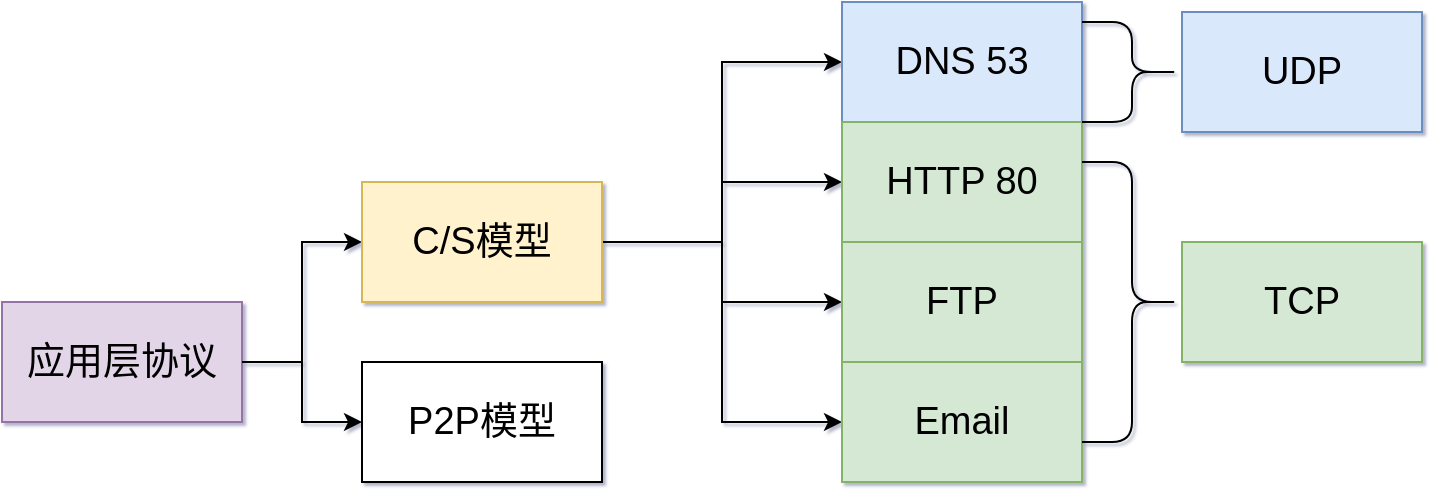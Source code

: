 <mxfile version="21.7.5" type="device">
  <diagram name="Page-1" id="lQ_tDAuH06vYtCXF61Ut">
    <mxGraphModel dx="1290" dy="621" grid="1" gridSize="10" guides="1" tooltips="1" connect="1" arrows="1" fold="1" page="1" pageScale="1" pageWidth="850" pageHeight="1100" background="none" math="0" shadow="1">
      <root>
        <mxCell id="0" />
        <mxCell id="1" parent="0" />
        <mxCell id="ZBL8MKOtX9Lc5O_O7u3m-3" value="" style="edgeStyle=orthogonalEdgeStyle;rounded=0;orthogonalLoop=1;jettySize=auto;html=1;entryX=0;entryY=0.5;entryDx=0;entryDy=0;fontSize=19;" edge="1" parent="1" source="ZBL8MKOtX9Lc5O_O7u3m-1" target="ZBL8MKOtX9Lc5O_O7u3m-2">
          <mxGeometry relative="1" as="geometry" />
        </mxCell>
        <mxCell id="ZBL8MKOtX9Lc5O_O7u3m-1" value="应用层协议" style="rounded=0;whiteSpace=wrap;html=1;fillColor=#e1d5e7;strokeColor=#9673a6;fontSize=19;" vertex="1" parent="1">
          <mxGeometry x="90" y="280" width="120" height="60" as="geometry" />
        </mxCell>
        <mxCell id="ZBL8MKOtX9Lc5O_O7u3m-5" value="" style="edgeStyle=orthogonalEdgeStyle;rounded=0;orthogonalLoop=1;jettySize=auto;html=1;exitX=1;exitY=0.5;exitDx=0;exitDy=0;entryX=0;entryY=0.5;entryDx=0;entryDy=0;fontSize=19;" edge="1" parent="1" source="ZBL8MKOtX9Lc5O_O7u3m-1" target="ZBL8MKOtX9Lc5O_O7u3m-4">
          <mxGeometry relative="1" as="geometry" />
        </mxCell>
        <mxCell id="ZBL8MKOtX9Lc5O_O7u3m-18" style="edgeStyle=orthogonalEdgeStyle;rounded=0;orthogonalLoop=1;jettySize=auto;html=1;exitX=1;exitY=0.5;exitDx=0;exitDy=0;entryX=0;entryY=0.5;entryDx=0;entryDy=0;fontSize=19;" edge="1" parent="1" source="ZBL8MKOtX9Lc5O_O7u3m-2" target="ZBL8MKOtX9Lc5O_O7u3m-6">
          <mxGeometry relative="1" as="geometry" />
        </mxCell>
        <mxCell id="ZBL8MKOtX9Lc5O_O7u3m-19" style="edgeStyle=orthogonalEdgeStyle;rounded=0;orthogonalLoop=1;jettySize=auto;html=1;exitX=1;exitY=0.5;exitDx=0;exitDy=0;fontSize=19;" edge="1" parent="1" source="ZBL8MKOtX9Lc5O_O7u3m-2" target="ZBL8MKOtX9Lc5O_O7u3m-7">
          <mxGeometry relative="1" as="geometry" />
        </mxCell>
        <mxCell id="ZBL8MKOtX9Lc5O_O7u3m-20" style="edgeStyle=orthogonalEdgeStyle;rounded=0;orthogonalLoop=1;jettySize=auto;html=1;exitX=1;exitY=0.5;exitDx=0;exitDy=0;fontSize=19;" edge="1" parent="1" source="ZBL8MKOtX9Lc5O_O7u3m-2" target="ZBL8MKOtX9Lc5O_O7u3m-8">
          <mxGeometry relative="1" as="geometry" />
        </mxCell>
        <mxCell id="ZBL8MKOtX9Lc5O_O7u3m-21" style="edgeStyle=orthogonalEdgeStyle;rounded=0;orthogonalLoop=1;jettySize=auto;html=1;exitX=1;exitY=0.5;exitDx=0;exitDy=0;entryX=0;entryY=0.5;entryDx=0;entryDy=0;fontSize=19;" edge="1" parent="1" source="ZBL8MKOtX9Lc5O_O7u3m-2" target="ZBL8MKOtX9Lc5O_O7u3m-9">
          <mxGeometry relative="1" as="geometry" />
        </mxCell>
        <mxCell id="ZBL8MKOtX9Lc5O_O7u3m-2" value="C/S模型" style="whiteSpace=wrap;html=1;rounded=0;fillColor=#fff2cc;strokeColor=#d6b656;fontSize=19;" vertex="1" parent="1">
          <mxGeometry x="270" y="220" width="120" height="60" as="geometry" />
        </mxCell>
        <mxCell id="ZBL8MKOtX9Lc5O_O7u3m-4" value="P2P模型" style="whiteSpace=wrap;html=1;rounded=0;fontSize=19;" vertex="1" parent="1">
          <mxGeometry x="270" y="310" width="120" height="60" as="geometry" />
        </mxCell>
        <mxCell id="ZBL8MKOtX9Lc5O_O7u3m-6" value="DNS 53" style="whiteSpace=wrap;html=1;rounded=0;fillColor=#dae8fc;strokeColor=#6c8ebf;fontSize=19;" vertex="1" parent="1">
          <mxGeometry x="510" y="130" width="120" height="60" as="geometry" />
        </mxCell>
        <mxCell id="ZBL8MKOtX9Lc5O_O7u3m-7" value="HTTP 80" style="whiteSpace=wrap;html=1;rounded=0;fillColor=#d5e8d4;strokeColor=#82b366;fontSize=19;gradientColor=none;glass=0;shadow=0;" vertex="1" parent="1">
          <mxGeometry x="510" y="190" width="120" height="60" as="geometry" />
        </mxCell>
        <mxCell id="ZBL8MKOtX9Lc5O_O7u3m-8" value="FTP" style="whiteSpace=wrap;html=1;rounded=0;fillColor=#d5e8d4;strokeColor=#82b366;fontSize=19;" vertex="1" parent="1">
          <mxGeometry x="510" y="250" width="120" height="60" as="geometry" />
        </mxCell>
        <mxCell id="ZBL8MKOtX9Lc5O_O7u3m-9" value="Email" style="whiteSpace=wrap;html=1;rounded=0;fillColor=#d5e8d4;strokeColor=#82b366;fontSize=19;" vertex="1" parent="1">
          <mxGeometry x="510" y="310" width="120" height="60" as="geometry" />
        </mxCell>
        <mxCell id="ZBL8MKOtX9Lc5O_O7u3m-10" value="UDP" style="whiteSpace=wrap;html=1;rounded=0;fillColor=#dae8fc;strokeColor=#6c8ebf;fontSize=19;" vertex="1" parent="1">
          <mxGeometry x="680" y="135" width="120" height="60" as="geometry" />
        </mxCell>
        <mxCell id="ZBL8MKOtX9Lc5O_O7u3m-12" value="TCP" style="whiteSpace=wrap;html=1;rounded=0;fillColor=#d5e8d4;strokeColor=#82b366;fontSize=19;" vertex="1" parent="1">
          <mxGeometry x="680" y="250" width="120" height="60" as="geometry" />
        </mxCell>
        <mxCell id="ZBL8MKOtX9Lc5O_O7u3m-22" value="" style="shape=curlyBracket;whiteSpace=wrap;html=1;rounded=1;flipH=1;labelPosition=right;verticalLabelPosition=middle;align=left;verticalAlign=middle;" vertex="1" parent="1">
          <mxGeometry x="630" y="210" width="50" height="140" as="geometry" />
        </mxCell>
        <mxCell id="ZBL8MKOtX9Lc5O_O7u3m-23" value="" style="shape=curlyBracket;whiteSpace=wrap;html=1;rounded=1;flipH=1;labelPosition=right;verticalLabelPosition=middle;align=left;verticalAlign=middle;size=0.5;" vertex="1" parent="1">
          <mxGeometry x="630" y="140" width="50" height="50" as="geometry" />
        </mxCell>
      </root>
    </mxGraphModel>
  </diagram>
</mxfile>

